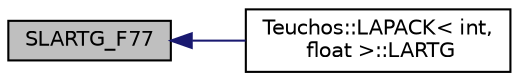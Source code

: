 digraph "SLARTG_F77"
{
  edge [fontname="Helvetica",fontsize="10",labelfontname="Helvetica",labelfontsize="10"];
  node [fontname="Helvetica",fontsize="10",shape=record];
  rankdir="LR";
  Node278 [label="SLARTG_F77",height=0.2,width=0.4,color="black", fillcolor="grey75", style="filled", fontcolor="black"];
  Node278 -> Node279 [dir="back",color="midnightblue",fontsize="10",style="solid",fontname="Helvetica"];
  Node279 [label="Teuchos::LAPACK\< int,\l float \>::LARTG",height=0.2,width=0.4,color="black", fillcolor="white", style="filled",URL="$dd/d78/class_teuchos_1_1_l_a_p_a_c_k_3_01int_00_01float_01_4.html#a6e1a7de1f2b6f5fdf11096a4755122bc"];
}
